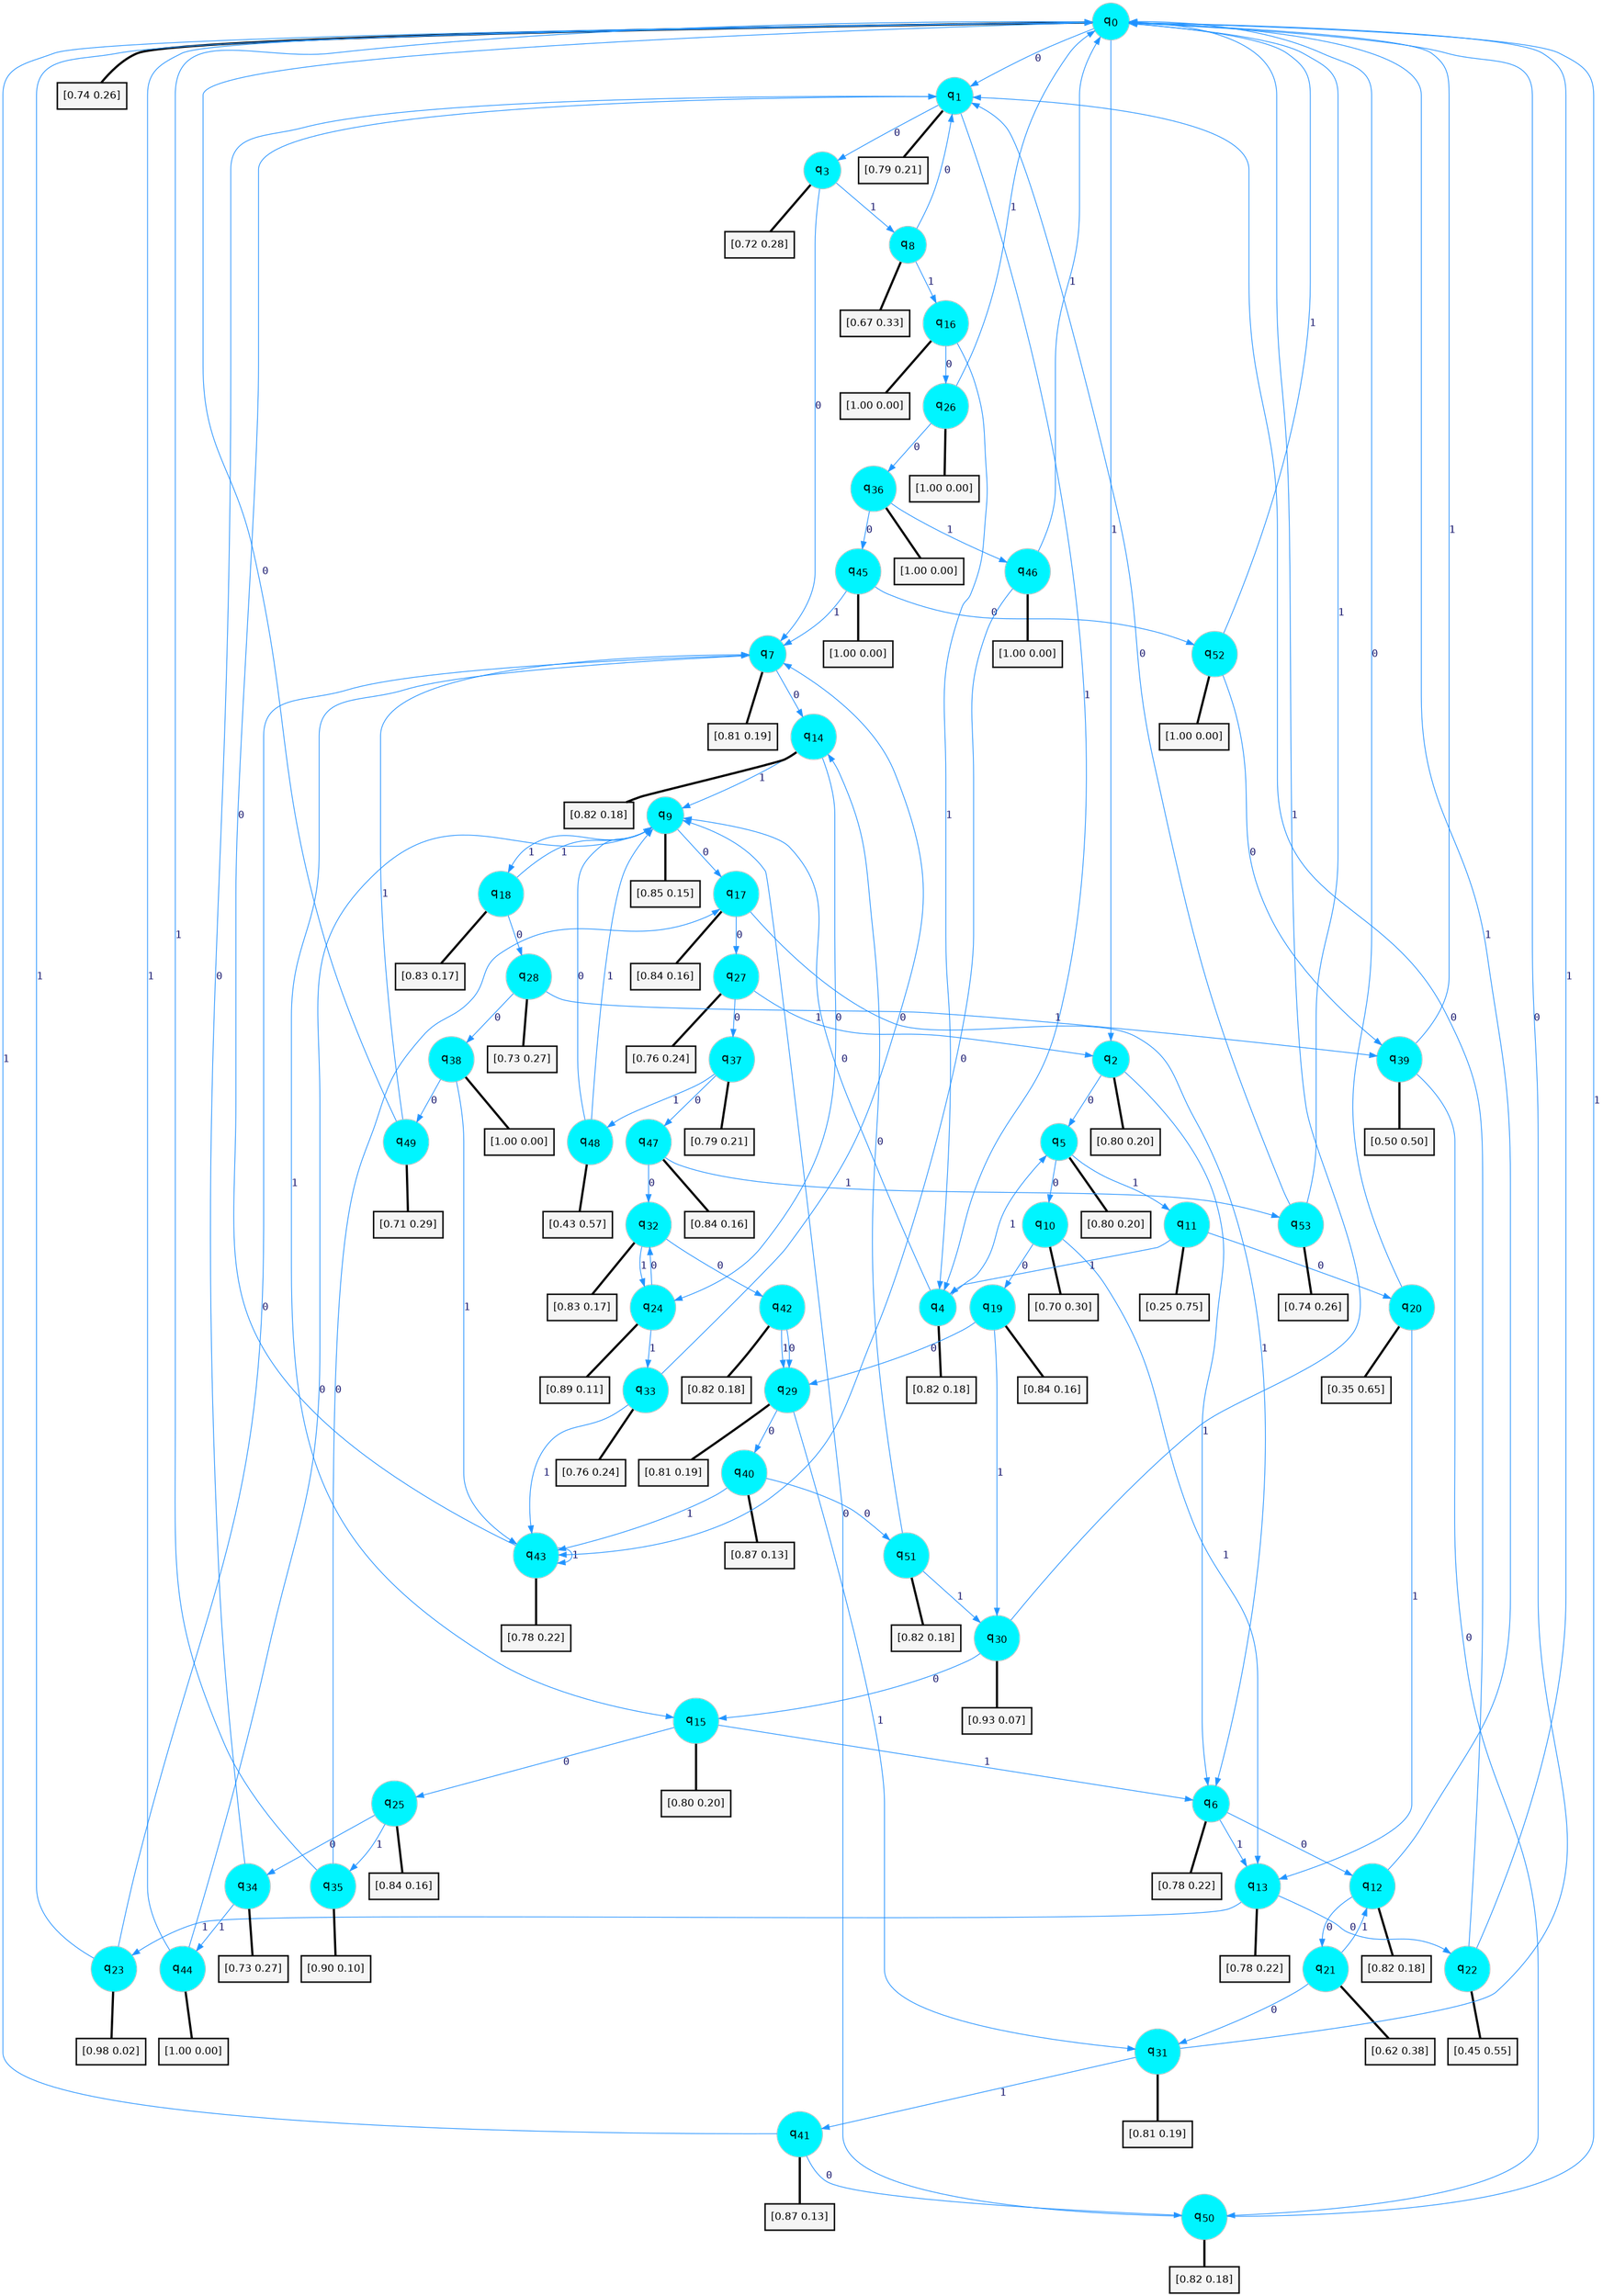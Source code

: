digraph G {
graph [
bgcolor=transparent, dpi=300, rankdir=TD, size="40,25"];
node [
color=gray, fillcolor=turquoise1, fontcolor=black, fontname=Helvetica, fontsize=16, fontweight=bold, shape=circle, style=filled];
edge [
arrowsize=1, color=dodgerblue1, fontcolor=midnightblue, fontname=courier, fontweight=bold, penwidth=1, style=solid, weight=20];
0[label=<q<SUB>0</SUB>>];
1[label=<q<SUB>1</SUB>>];
2[label=<q<SUB>2</SUB>>];
3[label=<q<SUB>3</SUB>>];
4[label=<q<SUB>4</SUB>>];
5[label=<q<SUB>5</SUB>>];
6[label=<q<SUB>6</SUB>>];
7[label=<q<SUB>7</SUB>>];
8[label=<q<SUB>8</SUB>>];
9[label=<q<SUB>9</SUB>>];
10[label=<q<SUB>10</SUB>>];
11[label=<q<SUB>11</SUB>>];
12[label=<q<SUB>12</SUB>>];
13[label=<q<SUB>13</SUB>>];
14[label=<q<SUB>14</SUB>>];
15[label=<q<SUB>15</SUB>>];
16[label=<q<SUB>16</SUB>>];
17[label=<q<SUB>17</SUB>>];
18[label=<q<SUB>18</SUB>>];
19[label=<q<SUB>19</SUB>>];
20[label=<q<SUB>20</SUB>>];
21[label=<q<SUB>21</SUB>>];
22[label=<q<SUB>22</SUB>>];
23[label=<q<SUB>23</SUB>>];
24[label=<q<SUB>24</SUB>>];
25[label=<q<SUB>25</SUB>>];
26[label=<q<SUB>26</SUB>>];
27[label=<q<SUB>27</SUB>>];
28[label=<q<SUB>28</SUB>>];
29[label=<q<SUB>29</SUB>>];
30[label=<q<SUB>30</SUB>>];
31[label=<q<SUB>31</SUB>>];
32[label=<q<SUB>32</SUB>>];
33[label=<q<SUB>33</SUB>>];
34[label=<q<SUB>34</SUB>>];
35[label=<q<SUB>35</SUB>>];
36[label=<q<SUB>36</SUB>>];
37[label=<q<SUB>37</SUB>>];
38[label=<q<SUB>38</SUB>>];
39[label=<q<SUB>39</SUB>>];
40[label=<q<SUB>40</SUB>>];
41[label=<q<SUB>41</SUB>>];
42[label=<q<SUB>42</SUB>>];
43[label=<q<SUB>43</SUB>>];
44[label=<q<SUB>44</SUB>>];
45[label=<q<SUB>45</SUB>>];
46[label=<q<SUB>46</SUB>>];
47[label=<q<SUB>47</SUB>>];
48[label=<q<SUB>48</SUB>>];
49[label=<q<SUB>49</SUB>>];
50[label=<q<SUB>50</SUB>>];
51[label=<q<SUB>51</SUB>>];
52[label=<q<SUB>52</SUB>>];
53[label=<q<SUB>53</SUB>>];
54[label="[0.74 0.26]", shape=box,fontcolor=black, fontname=Helvetica, fontsize=14, penwidth=2, fillcolor=whitesmoke,color=black];
55[label="[0.79 0.21]", shape=box,fontcolor=black, fontname=Helvetica, fontsize=14, penwidth=2, fillcolor=whitesmoke,color=black];
56[label="[0.80 0.20]", shape=box,fontcolor=black, fontname=Helvetica, fontsize=14, penwidth=2, fillcolor=whitesmoke,color=black];
57[label="[0.72 0.28]", shape=box,fontcolor=black, fontname=Helvetica, fontsize=14, penwidth=2, fillcolor=whitesmoke,color=black];
58[label="[0.82 0.18]", shape=box,fontcolor=black, fontname=Helvetica, fontsize=14, penwidth=2, fillcolor=whitesmoke,color=black];
59[label="[0.80 0.20]", shape=box,fontcolor=black, fontname=Helvetica, fontsize=14, penwidth=2, fillcolor=whitesmoke,color=black];
60[label="[0.78 0.22]", shape=box,fontcolor=black, fontname=Helvetica, fontsize=14, penwidth=2, fillcolor=whitesmoke,color=black];
61[label="[0.81 0.19]", shape=box,fontcolor=black, fontname=Helvetica, fontsize=14, penwidth=2, fillcolor=whitesmoke,color=black];
62[label="[0.67 0.33]", shape=box,fontcolor=black, fontname=Helvetica, fontsize=14, penwidth=2, fillcolor=whitesmoke,color=black];
63[label="[0.85 0.15]", shape=box,fontcolor=black, fontname=Helvetica, fontsize=14, penwidth=2, fillcolor=whitesmoke,color=black];
64[label="[0.70 0.30]", shape=box,fontcolor=black, fontname=Helvetica, fontsize=14, penwidth=2, fillcolor=whitesmoke,color=black];
65[label="[0.25 0.75]", shape=box,fontcolor=black, fontname=Helvetica, fontsize=14, penwidth=2, fillcolor=whitesmoke,color=black];
66[label="[0.82 0.18]", shape=box,fontcolor=black, fontname=Helvetica, fontsize=14, penwidth=2, fillcolor=whitesmoke,color=black];
67[label="[0.78 0.22]", shape=box,fontcolor=black, fontname=Helvetica, fontsize=14, penwidth=2, fillcolor=whitesmoke,color=black];
68[label="[0.82 0.18]", shape=box,fontcolor=black, fontname=Helvetica, fontsize=14, penwidth=2, fillcolor=whitesmoke,color=black];
69[label="[0.80 0.20]", shape=box,fontcolor=black, fontname=Helvetica, fontsize=14, penwidth=2, fillcolor=whitesmoke,color=black];
70[label="[1.00 0.00]", shape=box,fontcolor=black, fontname=Helvetica, fontsize=14, penwidth=2, fillcolor=whitesmoke,color=black];
71[label="[0.84 0.16]", shape=box,fontcolor=black, fontname=Helvetica, fontsize=14, penwidth=2, fillcolor=whitesmoke,color=black];
72[label="[0.83 0.17]", shape=box,fontcolor=black, fontname=Helvetica, fontsize=14, penwidth=2, fillcolor=whitesmoke,color=black];
73[label="[0.84 0.16]", shape=box,fontcolor=black, fontname=Helvetica, fontsize=14, penwidth=2, fillcolor=whitesmoke,color=black];
74[label="[0.35 0.65]", shape=box,fontcolor=black, fontname=Helvetica, fontsize=14, penwidth=2, fillcolor=whitesmoke,color=black];
75[label="[0.62 0.38]", shape=box,fontcolor=black, fontname=Helvetica, fontsize=14, penwidth=2, fillcolor=whitesmoke,color=black];
76[label="[0.45 0.55]", shape=box,fontcolor=black, fontname=Helvetica, fontsize=14, penwidth=2, fillcolor=whitesmoke,color=black];
77[label="[0.98 0.02]", shape=box,fontcolor=black, fontname=Helvetica, fontsize=14, penwidth=2, fillcolor=whitesmoke,color=black];
78[label="[0.89 0.11]", shape=box,fontcolor=black, fontname=Helvetica, fontsize=14, penwidth=2, fillcolor=whitesmoke,color=black];
79[label="[0.84 0.16]", shape=box,fontcolor=black, fontname=Helvetica, fontsize=14, penwidth=2, fillcolor=whitesmoke,color=black];
80[label="[1.00 0.00]", shape=box,fontcolor=black, fontname=Helvetica, fontsize=14, penwidth=2, fillcolor=whitesmoke,color=black];
81[label="[0.76 0.24]", shape=box,fontcolor=black, fontname=Helvetica, fontsize=14, penwidth=2, fillcolor=whitesmoke,color=black];
82[label="[0.73 0.27]", shape=box,fontcolor=black, fontname=Helvetica, fontsize=14, penwidth=2, fillcolor=whitesmoke,color=black];
83[label="[0.81 0.19]", shape=box,fontcolor=black, fontname=Helvetica, fontsize=14, penwidth=2, fillcolor=whitesmoke,color=black];
84[label="[0.93 0.07]", shape=box,fontcolor=black, fontname=Helvetica, fontsize=14, penwidth=2, fillcolor=whitesmoke,color=black];
85[label="[0.81 0.19]", shape=box,fontcolor=black, fontname=Helvetica, fontsize=14, penwidth=2, fillcolor=whitesmoke,color=black];
86[label="[0.83 0.17]", shape=box,fontcolor=black, fontname=Helvetica, fontsize=14, penwidth=2, fillcolor=whitesmoke,color=black];
87[label="[0.76 0.24]", shape=box,fontcolor=black, fontname=Helvetica, fontsize=14, penwidth=2, fillcolor=whitesmoke,color=black];
88[label="[0.73 0.27]", shape=box,fontcolor=black, fontname=Helvetica, fontsize=14, penwidth=2, fillcolor=whitesmoke,color=black];
89[label="[0.90 0.10]", shape=box,fontcolor=black, fontname=Helvetica, fontsize=14, penwidth=2, fillcolor=whitesmoke,color=black];
90[label="[1.00 0.00]", shape=box,fontcolor=black, fontname=Helvetica, fontsize=14, penwidth=2, fillcolor=whitesmoke,color=black];
91[label="[0.79 0.21]", shape=box,fontcolor=black, fontname=Helvetica, fontsize=14, penwidth=2, fillcolor=whitesmoke,color=black];
92[label="[1.00 0.00]", shape=box,fontcolor=black, fontname=Helvetica, fontsize=14, penwidth=2, fillcolor=whitesmoke,color=black];
93[label="[0.50 0.50]", shape=box,fontcolor=black, fontname=Helvetica, fontsize=14, penwidth=2, fillcolor=whitesmoke,color=black];
94[label="[0.87 0.13]", shape=box,fontcolor=black, fontname=Helvetica, fontsize=14, penwidth=2, fillcolor=whitesmoke,color=black];
95[label="[0.87 0.13]", shape=box,fontcolor=black, fontname=Helvetica, fontsize=14, penwidth=2, fillcolor=whitesmoke,color=black];
96[label="[0.82 0.18]", shape=box,fontcolor=black, fontname=Helvetica, fontsize=14, penwidth=2, fillcolor=whitesmoke,color=black];
97[label="[0.78 0.22]", shape=box,fontcolor=black, fontname=Helvetica, fontsize=14, penwidth=2, fillcolor=whitesmoke,color=black];
98[label="[1.00 0.00]", shape=box,fontcolor=black, fontname=Helvetica, fontsize=14, penwidth=2, fillcolor=whitesmoke,color=black];
99[label="[1.00 0.00]", shape=box,fontcolor=black, fontname=Helvetica, fontsize=14, penwidth=2, fillcolor=whitesmoke,color=black];
100[label="[1.00 0.00]", shape=box,fontcolor=black, fontname=Helvetica, fontsize=14, penwidth=2, fillcolor=whitesmoke,color=black];
101[label="[0.84 0.16]", shape=box,fontcolor=black, fontname=Helvetica, fontsize=14, penwidth=2, fillcolor=whitesmoke,color=black];
102[label="[0.43 0.57]", shape=box,fontcolor=black, fontname=Helvetica, fontsize=14, penwidth=2, fillcolor=whitesmoke,color=black];
103[label="[0.71 0.29]", shape=box,fontcolor=black, fontname=Helvetica, fontsize=14, penwidth=2, fillcolor=whitesmoke,color=black];
104[label="[0.82 0.18]", shape=box,fontcolor=black, fontname=Helvetica, fontsize=14, penwidth=2, fillcolor=whitesmoke,color=black];
105[label="[0.82 0.18]", shape=box,fontcolor=black, fontname=Helvetica, fontsize=14, penwidth=2, fillcolor=whitesmoke,color=black];
106[label="[1.00 0.00]", shape=box,fontcolor=black, fontname=Helvetica, fontsize=14, penwidth=2, fillcolor=whitesmoke,color=black];
107[label="[0.74 0.26]", shape=box,fontcolor=black, fontname=Helvetica, fontsize=14, penwidth=2, fillcolor=whitesmoke,color=black];
0->1 [label=0];
0->2 [label=1];
0->54 [arrowhead=none, penwidth=3,color=black];
1->3 [label=0];
1->4 [label=1];
1->55 [arrowhead=none, penwidth=3,color=black];
2->5 [label=0];
2->6 [label=1];
2->56 [arrowhead=none, penwidth=3,color=black];
3->7 [label=0];
3->8 [label=1];
3->57 [arrowhead=none, penwidth=3,color=black];
4->9 [label=0];
4->5 [label=1];
4->58 [arrowhead=none, penwidth=3,color=black];
5->10 [label=0];
5->11 [label=1];
5->59 [arrowhead=none, penwidth=3,color=black];
6->12 [label=0];
6->13 [label=1];
6->60 [arrowhead=none, penwidth=3,color=black];
7->14 [label=0];
7->15 [label=1];
7->61 [arrowhead=none, penwidth=3,color=black];
8->1 [label=0];
8->16 [label=1];
8->62 [arrowhead=none, penwidth=3,color=black];
9->17 [label=0];
9->18 [label=1];
9->63 [arrowhead=none, penwidth=3,color=black];
10->19 [label=0];
10->13 [label=1];
10->64 [arrowhead=none, penwidth=3,color=black];
11->20 [label=0];
11->4 [label=1];
11->65 [arrowhead=none, penwidth=3,color=black];
12->21 [label=0];
12->0 [label=1];
12->66 [arrowhead=none, penwidth=3,color=black];
13->22 [label=0];
13->23 [label=1];
13->67 [arrowhead=none, penwidth=3,color=black];
14->24 [label=0];
14->9 [label=1];
14->68 [arrowhead=none, penwidth=3,color=black];
15->25 [label=0];
15->6 [label=1];
15->69 [arrowhead=none, penwidth=3,color=black];
16->26 [label=0];
16->4 [label=1];
16->70 [arrowhead=none, penwidth=3,color=black];
17->27 [label=0];
17->6 [label=1];
17->71 [arrowhead=none, penwidth=3,color=black];
18->28 [label=0];
18->9 [label=1];
18->72 [arrowhead=none, penwidth=3,color=black];
19->29 [label=0];
19->30 [label=1];
19->73 [arrowhead=none, penwidth=3,color=black];
20->0 [label=0];
20->13 [label=1];
20->74 [arrowhead=none, penwidth=3,color=black];
21->31 [label=0];
21->12 [label=1];
21->75 [arrowhead=none, penwidth=3,color=black];
22->1 [label=0];
22->0 [label=1];
22->76 [arrowhead=none, penwidth=3,color=black];
23->7 [label=0];
23->0 [label=1];
23->77 [arrowhead=none, penwidth=3,color=black];
24->32 [label=0];
24->33 [label=1];
24->78 [arrowhead=none, penwidth=3,color=black];
25->34 [label=0];
25->35 [label=1];
25->79 [arrowhead=none, penwidth=3,color=black];
26->36 [label=0];
26->0 [label=1];
26->80 [arrowhead=none, penwidth=3,color=black];
27->37 [label=0];
27->2 [label=1];
27->81 [arrowhead=none, penwidth=3,color=black];
28->38 [label=0];
28->39 [label=1];
28->82 [arrowhead=none, penwidth=3,color=black];
29->40 [label=0];
29->31 [label=1];
29->83 [arrowhead=none, penwidth=3,color=black];
30->15 [label=0];
30->0 [label=1];
30->84 [arrowhead=none, penwidth=3,color=black];
31->0 [label=0];
31->41 [label=1];
31->85 [arrowhead=none, penwidth=3,color=black];
32->42 [label=0];
32->24 [label=1];
32->86 [arrowhead=none, penwidth=3,color=black];
33->7 [label=0];
33->43 [label=1];
33->87 [arrowhead=none, penwidth=3,color=black];
34->1 [label=0];
34->44 [label=1];
34->88 [arrowhead=none, penwidth=3,color=black];
35->17 [label=0];
35->0 [label=1];
35->89 [arrowhead=none, penwidth=3,color=black];
36->45 [label=0];
36->46 [label=1];
36->90 [arrowhead=none, penwidth=3,color=black];
37->47 [label=0];
37->48 [label=1];
37->91 [arrowhead=none, penwidth=3,color=black];
38->49 [label=0];
38->43 [label=1];
38->92 [arrowhead=none, penwidth=3,color=black];
39->50 [label=0];
39->0 [label=1];
39->93 [arrowhead=none, penwidth=3,color=black];
40->51 [label=0];
40->43 [label=1];
40->94 [arrowhead=none, penwidth=3,color=black];
41->50 [label=0];
41->0 [label=1];
41->95 [arrowhead=none, penwidth=3,color=black];
42->29 [label=0];
42->29 [label=1];
42->96 [arrowhead=none, penwidth=3,color=black];
43->1 [label=0];
43->43 [label=1];
43->97 [arrowhead=none, penwidth=3,color=black];
44->9 [label=0];
44->0 [label=1];
44->98 [arrowhead=none, penwidth=3,color=black];
45->52 [label=0];
45->7 [label=1];
45->99 [arrowhead=none, penwidth=3,color=black];
46->43 [label=0];
46->0 [label=1];
46->100 [arrowhead=none, penwidth=3,color=black];
47->32 [label=0];
47->53 [label=1];
47->101 [arrowhead=none, penwidth=3,color=black];
48->9 [label=0];
48->9 [label=1];
48->102 [arrowhead=none, penwidth=3,color=black];
49->0 [label=0];
49->7 [label=1];
49->103 [arrowhead=none, penwidth=3,color=black];
50->9 [label=0];
50->0 [label=1];
50->104 [arrowhead=none, penwidth=3,color=black];
51->14 [label=0];
51->30 [label=1];
51->105 [arrowhead=none, penwidth=3,color=black];
52->39 [label=0];
52->0 [label=1];
52->106 [arrowhead=none, penwidth=3,color=black];
53->1 [label=0];
53->0 [label=1];
53->107 [arrowhead=none, penwidth=3,color=black];
}
